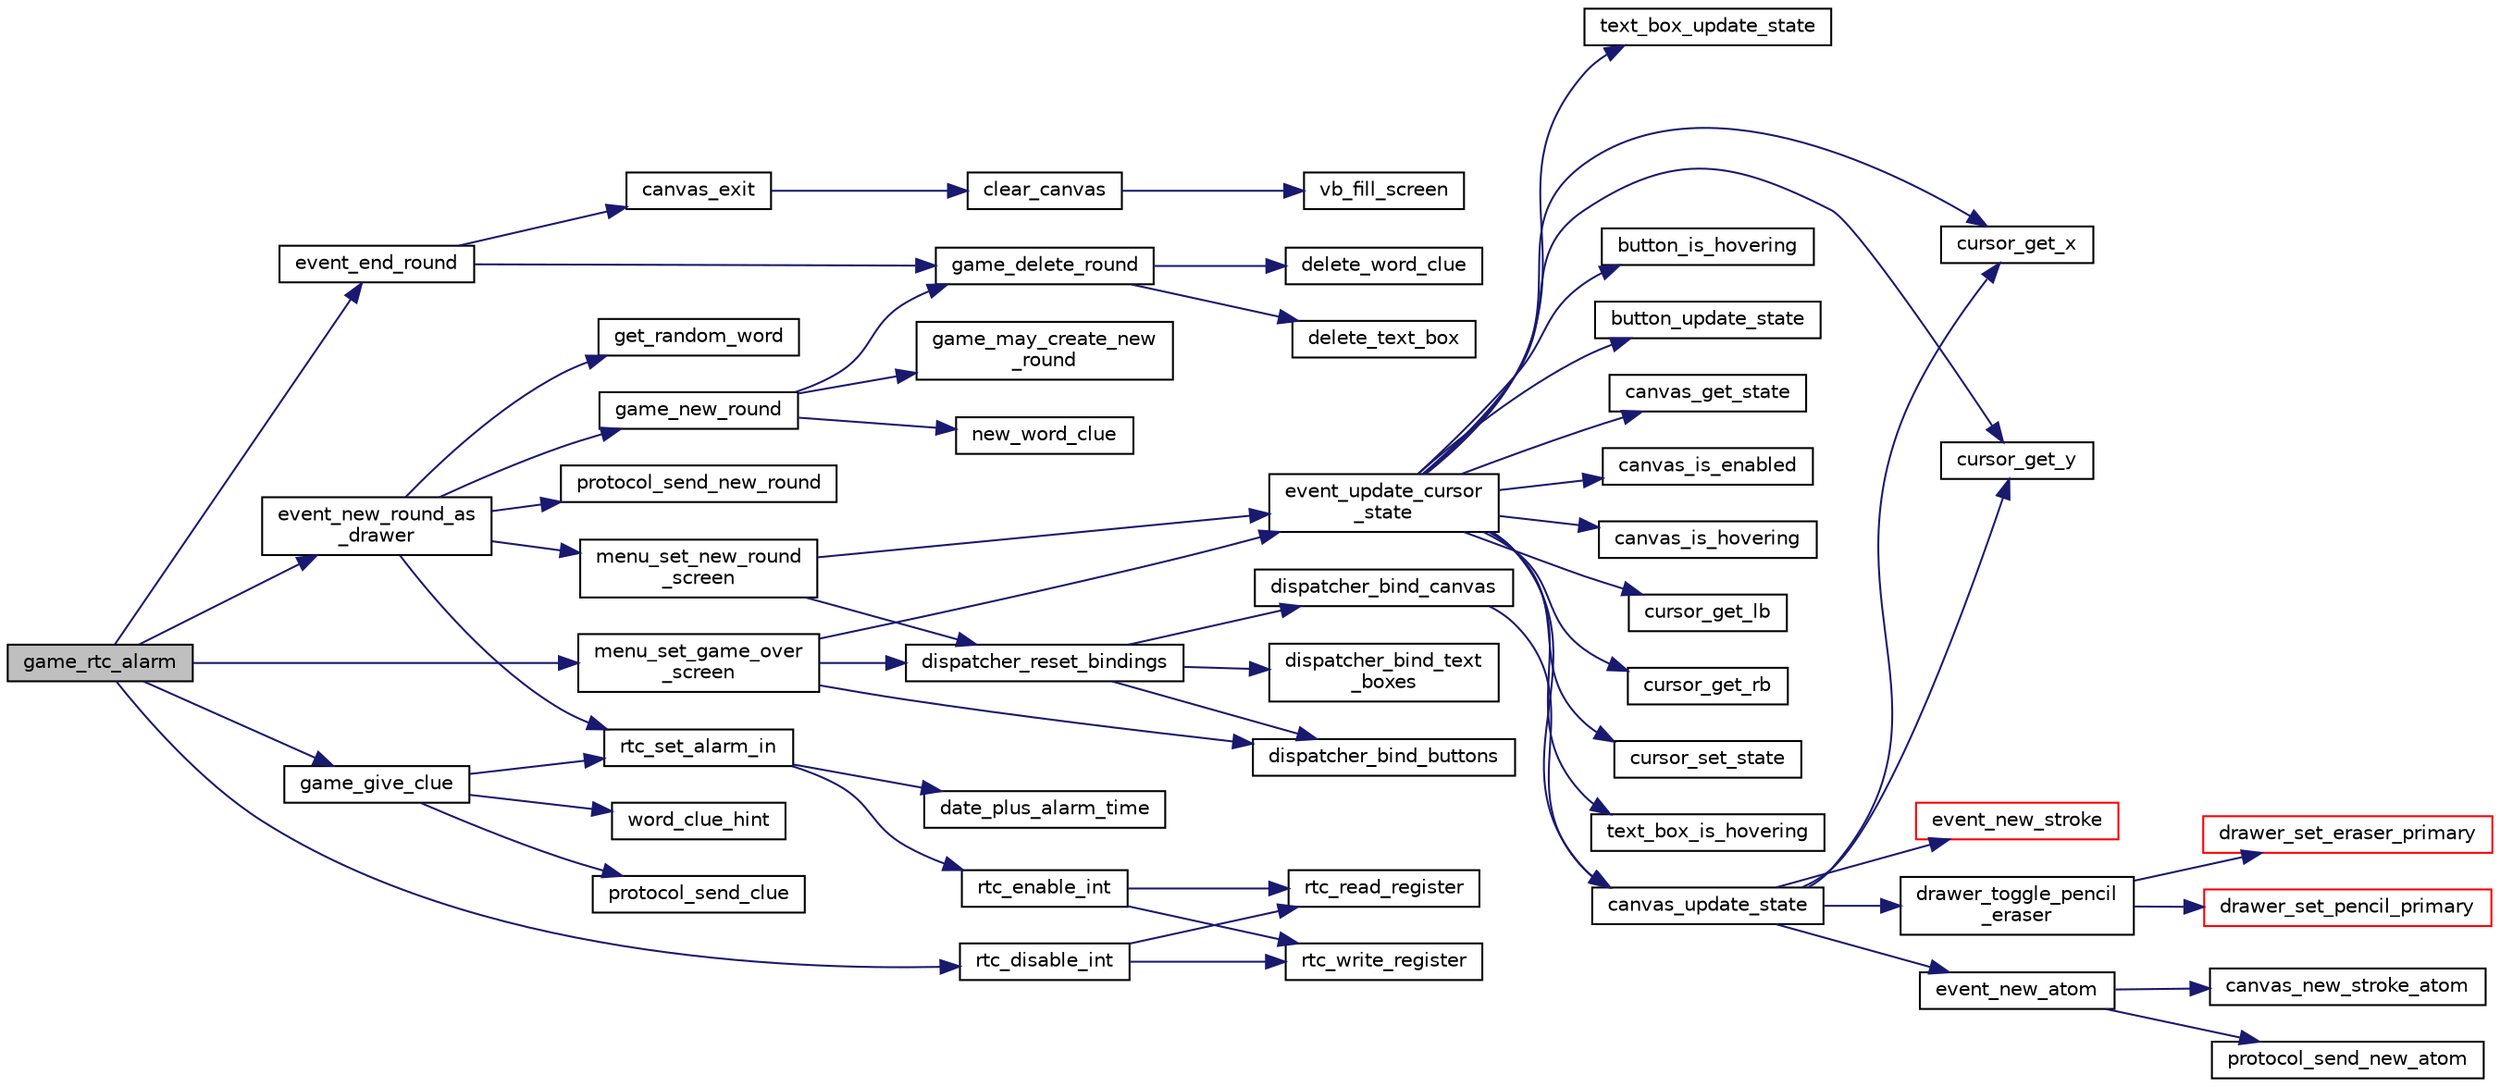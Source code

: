 digraph "game_rtc_alarm"
{
 // LATEX_PDF_SIZE
  edge [fontname="Helvetica",fontsize="10",labelfontname="Helvetica",labelfontsize="10"];
  node [fontname="Helvetica",fontsize="10",shape=record];
  rankdir="LR";
  Node1 [label="game_rtc_alarm",height=0.2,width=0.4,color="black", fillcolor="grey75", style="filled", fontcolor="black",tooltip="Updates the game due to a rtc alarm interrupt."];
  Node1 -> Node2 [color="midnightblue",fontsize="10",style="solid",fontname="Helvetica"];
  Node2 [label="event_end_round",height=0.2,width=0.4,color="black", fillcolor="white", style="filled",URL="$group__dispatcher.html#ga9deb57c84899da9b6fa12f3e5d4feccf",tooltip="Ends the current round."];
  Node2 -> Node3 [color="midnightblue",fontsize="10",style="solid",fontname="Helvetica"];
  Node3 [label="canvas_exit",height=0.2,width=0.4,color="black", fillcolor="white", style="filled",URL="$group__canvas.html#ga70d19351c72c49f89e040a1fb90897c3",tooltip="Exits the canvas and frees the space allocated in memory to store its buffer."];
  Node3 -> Node4 [color="midnightblue",fontsize="10",style="solid",fontname="Helvetica"];
  Node4 [label="clear_canvas",height=0.2,width=0.4,color="black", fillcolor="white", style="filled",URL="$group__canvas.html#ga5b31467d787bcd9102fc76dff6aaa4ab",tooltip="Clears all the canvas strokes."];
  Node4 -> Node5 [color="midnightblue",fontsize="10",style="solid",fontname="Helvetica"];
  Node5 [label="vb_fill_screen",height=0.2,width=0.4,color="black", fillcolor="white", style="filled",URL="$group__graphics.html#ga1c6f059671dcd7284a5e4edda52ce870",tooltip="Fills the given buffer with the given color."];
  Node2 -> Node6 [color="midnightblue",fontsize="10",style="solid",fontname="Helvetica"];
  Node6 [label="game_delete_round",height=0.2,width=0.4,color="black", fillcolor="white", style="filled",URL="$group__game.html#gadede5f1c2e6f4a506c211cd8045dc449",tooltip="Deletes the current game round."];
  Node6 -> Node7 [color="midnightblue",fontsize="10",style="solid",fontname="Helvetica"];
  Node7 [label="delete_text_box",height=0.2,width=0.4,color="black", fillcolor="white", style="filled",URL="$group__textbox.html#ga2f207c8555da953e14b641615f2d9421",tooltip="Frees the space allocated in memory to store the content of a given text box."];
  Node6 -> Node8 [color="midnightblue",fontsize="10",style="solid",fontname="Helvetica"];
  Node8 [label="delete_word_clue",height=0.2,width=0.4,color="black", fillcolor="white", style="filled",URL="$group__clue.html#ga0425307d69028408fcaad6cf23e7a13a",tooltip="Frees the space allocated in memory to store the content of a given word clue."];
  Node1 -> Node9 [color="midnightblue",fontsize="10",style="solid",fontname="Helvetica"];
  Node9 [label="event_new_round_as\l_drawer",height=0.2,width=0.4,color="black", fillcolor="white", style="filled",URL="$group__dispatcher.html#gabf03a39eb157e349de01d6a6cb7fa196",tooltip="Starts a new round as DRAWER (role_t)."];
  Node9 -> Node10 [color="midnightblue",fontsize="10",style="solid",fontname="Helvetica"];
  Node10 [label="game_new_round",height=0.2,width=0.4,color="black", fillcolor="white", style="filled",URL="$group__game.html#gab01706a4b71bd825fc64ce7032ff115c",tooltip="Creates a new round."];
  Node10 -> Node6 [color="midnightblue",fontsize="10",style="solid",fontname="Helvetica"];
  Node10 -> Node11 [color="midnightblue",fontsize="10",style="solid",fontname="Helvetica"];
  Node11 [label="game_may_create_new\l_round",height=0.2,width=0.4,color="black", fillcolor="white", style="filled",URL="$group__game.html#gaaf13ffc234d82a3a9acf2206c7e09e48",tooltip="Checks if a new round may be created."];
  Node10 -> Node12 [color="midnightblue",fontsize="10",style="solid",fontname="Helvetica"];
  Node12 [label="new_word_clue",height=0.2,width=0.4,color="black", fillcolor="white", style="filled",URL="$group__clue.html#ga3396d068c7b71ed4e7b6d8ddebd76ece",tooltip="Initializes new word clue."];
  Node9 -> Node13 [color="midnightblue",fontsize="10",style="solid",fontname="Helvetica"];
  Node13 [label="get_random_word",height=0.2,width=0.4,color="black", fillcolor="white", style="filled",URL="$group__game.html#ga0b1a4ee04ae4ee617b88138303516690",tooltip="Gets a random word from the internal word list."];
  Node9 -> Node14 [color="midnightblue",fontsize="10",style="solid",fontname="Helvetica"];
  Node14 [label="menu_set_new_round\l_screen",height=0.2,width=0.4,color="black", fillcolor="white", style="filled",URL="$group__menu.html#ga0b4d8c6b87adac99529e3dce59857aaa",tooltip="Sets the menu to new round screen according to the given player role."];
  Node14 -> Node15 [color="midnightblue",fontsize="10",style="solid",fontname="Helvetica"];
  Node15 [label="dispatcher_reset_bindings",height=0.2,width=0.4,color="black", fillcolor="white", style="filled",URL="$group__dispatcher.html#gab9458678bdcdc4f0ff458f8a9b27c638",tooltip="Resets all dispatcher bindings."];
  Node15 -> Node16 [color="midnightblue",fontsize="10",style="solid",fontname="Helvetica"];
  Node16 [label="dispatcher_bind_buttons",height=0.2,width=0.4,color="black", fillcolor="white", style="filled",URL="$group__dispatcher.html#ga09a194e07832b8e7984e1b50d9722a80",tooltip="Binds the given buttons to the dispatcher."];
  Node15 -> Node17 [color="midnightblue",fontsize="10",style="solid",fontname="Helvetica"];
  Node17 [label="dispatcher_bind_canvas",height=0.2,width=0.4,color="black", fillcolor="white", style="filled",URL="$group__dispatcher.html#gab72c16c8547625b6dde1d4626b3c9c99",tooltip="Binds or unbinds the canvas to the dispatcher."];
  Node17 -> Node18 [color="midnightblue",fontsize="10",style="solid",fontname="Helvetica"];
  Node18 [label="canvas_update_state",height=0.2,width=0.4,color="black", fillcolor="white", style="filled",URL="$group__canvas.html#ga95661aa91869ceace06141f45c078210",tooltip="Updates the state of the canvas according to given mouse info."];
  Node18 -> Node19 [color="midnightblue",fontsize="10",style="solid",fontname="Helvetica"];
  Node19 [label="cursor_get_x",height=0.2,width=0.4,color="black", fillcolor="white", style="filled",URL="$group__cursor.html#ga479cd0880892e002681b109c7a712c04",tooltip="Gets cursor x coordinate."];
  Node18 -> Node20 [color="midnightblue",fontsize="10",style="solid",fontname="Helvetica"];
  Node20 [label="cursor_get_y",height=0.2,width=0.4,color="black", fillcolor="white", style="filled",URL="$group__cursor.html#ga15c1a0816c95ad240b94dc15480b403a",tooltip="Gets cursor y coordinate."];
  Node18 -> Node21 [color="midnightblue",fontsize="10",style="solid",fontname="Helvetica"];
  Node21 [label="drawer_toggle_pencil\l_eraser",height=0.2,width=0.4,color="black", fillcolor="white", style="filled",URL="$group__game.html#ga2a86959de5de66b3881ada72cf3a5850",tooltip="Switches the tool used (pencil/eraser) if this player is the drawer."];
  Node21 -> Node22 [color="midnightblue",fontsize="10",style="solid",fontname="Helvetica"];
  Node22 [label="drawer_set_eraser_primary",height=0.2,width=0.4,color="red", fillcolor="white", style="filled",URL="$group__game.html#gad2612affb6e1d0b40f1972a751ad6674",tooltip="Sets the eraser primary if this player is the drawer."];
  Node21 -> Node25 [color="midnightblue",fontsize="10",style="solid",fontname="Helvetica"];
  Node25 [label="drawer_set_pencil_primary",height=0.2,width=0.4,color="red", fillcolor="white", style="filled",URL="$group__game.html#gab09c1e5c83d1408799b41ae9863259ef",tooltip="Sets the pencil primary if this player is the drawer."];
  Node18 -> Node26 [color="midnightblue",fontsize="10",style="solid",fontname="Helvetica"];
  Node26 [label="event_new_atom",height=0.2,width=0.4,color="black", fillcolor="white", style="filled",URL="$group__dispatcher.html#ga36337f8ccb7dcd6324010125bcf42dc1",tooltip="Adds a new atom to the stroke being drawn in the canvas and notifies the other player."];
  Node26 -> Node27 [color="midnightblue",fontsize="10",style="solid",fontname="Helvetica"];
  Node27 [label="canvas_new_stroke_atom",height=0.2,width=0.4,color="black", fillcolor="white", style="filled",URL="$group__canvas.html#ga9635fd19e44c814f55f50eb213d6b6b3",tooltip="Adds a new atom to the current stroke."];
  Node26 -> Node28 [color="midnightblue",fontsize="10",style="solid",fontname="Helvetica"];
  Node28 [label="protocol_send_new_atom",height=0.2,width=0.4,color="black", fillcolor="white", style="filled",URL="$group__protocol.html#ga0ef9e0d21713f79d9c42f68b435d209a",tooltip="Sends a message of type MSG_DRAW_ATOM."];
  Node18 -> Node29 [color="midnightblue",fontsize="10",style="solid",fontname="Helvetica"];
  Node29 [label="event_new_stroke",height=0.2,width=0.4,color="red", fillcolor="white", style="filled",URL="$group__dispatcher.html#ga4aeb5b63078cf7887e70a0696e5427e2",tooltip="Starts drawing new stroke in the canvas and notifies the other player."];
  Node15 -> Node34 [color="midnightblue",fontsize="10",style="solid",fontname="Helvetica"];
  Node34 [label="dispatcher_bind_text\l_boxes",height=0.2,width=0.4,color="black", fillcolor="white", style="filled",URL="$group__dispatcher.html#ga4701c82e8ae5bf8fa045347e26aefb74",tooltip="Binds the given text boxes to the dispatcher."];
  Node14 -> Node35 [color="midnightblue",fontsize="10",style="solid",fontname="Helvetica"];
  Node35 [label="event_update_cursor\l_state",height=0.2,width=0.4,color="black", fillcolor="white", style="filled",URL="$group__dispatcher.html#ga1870958649b46017847735537a5701e1",tooltip="Updates the cursor state and updates the game according to it."];
  Node35 -> Node36 [color="midnightblue",fontsize="10",style="solid",fontname="Helvetica"];
  Node36 [label="button_is_hovering",height=0.2,width=0.4,color="black", fillcolor="white", style="filled",URL="$group__button.html#ga08826459f45b21d883c8b46751193280",tooltip="Checks if the given coordinates are inside the limits of a given button."];
  Node35 -> Node37 [color="midnightblue",fontsize="10",style="solid",fontname="Helvetica"];
  Node37 [label="button_update_state",height=0.2,width=0.4,color="black", fillcolor="white", style="filled",URL="$group__button.html#ga9d70332e21de7ab70afff4fa96fb69d4",tooltip="Updates the state of a given button according to given mouse info."];
  Node35 -> Node38 [color="midnightblue",fontsize="10",style="solid",fontname="Helvetica"];
  Node38 [label="canvas_get_state",height=0.2,width=0.4,color="black", fillcolor="white", style="filled",URL="$group__canvas.html#ga2f87deffc6dca6f0ee25d5cd1c3bdd40",tooltip="Gets the current canvas state."];
  Node35 -> Node39 [color="midnightblue",fontsize="10",style="solid",fontname="Helvetica"];
  Node39 [label="canvas_is_enabled",height=0.2,width=0.4,color="black", fillcolor="white", style="filled",URL="$group__canvas.html#gaff7e5e6e51cce443e068e88722d00bbb",tooltip="Checks if canvas is enabled, that is, if it allows the user to draw."];
  Node35 -> Node40 [color="midnightblue",fontsize="10",style="solid",fontname="Helvetica"];
  Node40 [label="canvas_is_hovering",height=0.2,width=0.4,color="black", fillcolor="white", style="filled",URL="$group__canvas.html#ga4b7509d83889d7a4a67e0d72e6f2e096",tooltip="Checks if the given coordinates are inside the limits of the canvas."];
  Node35 -> Node18 [color="midnightblue",fontsize="10",style="solid",fontname="Helvetica"];
  Node35 -> Node41 [color="midnightblue",fontsize="10",style="solid",fontname="Helvetica"];
  Node41 [label="cursor_get_lb",height=0.2,width=0.4,color="black", fillcolor="white", style="filled",URL="$group__cursor.html#gac0fa742a26e68888018245125c26d5d6",tooltip="Gets the left button state. (either pressed or not)"];
  Node35 -> Node42 [color="midnightblue",fontsize="10",style="solid",fontname="Helvetica"];
  Node42 [label="cursor_get_rb",height=0.2,width=0.4,color="black", fillcolor="white", style="filled",URL="$group__cursor.html#ga7da23fec369ac0db044e35d1ff1fb95c",tooltip="Gets the right button state. (either pressed or not)"];
  Node35 -> Node19 [color="midnightblue",fontsize="10",style="solid",fontname="Helvetica"];
  Node35 -> Node20 [color="midnightblue",fontsize="10",style="solid",fontname="Helvetica"];
  Node35 -> Node43 [color="midnightblue",fontsize="10",style="solid",fontname="Helvetica"];
  Node43 [label="cursor_set_state",height=0.2,width=0.4,color="black", fillcolor="white", style="filled",URL="$group__cursor.html#ga76ed8ba253d1ffd6ef14da30591ad15f",tooltip="Sets the cursor state."];
  Node35 -> Node44 [color="midnightblue",fontsize="10",style="solid",fontname="Helvetica"];
  Node44 [label="text_box_is_hovering",height=0.2,width=0.4,color="black", fillcolor="white", style="filled",URL="$group__textbox.html#ga33353114ce71e80ee90b18827c53f717",tooltip="Checks if the given coordinates are inside the limits of a given text box."];
  Node35 -> Node45 [color="midnightblue",fontsize="10",style="solid",fontname="Helvetica"];
  Node45 [label="text_box_update_state",height=0.2,width=0.4,color="black", fillcolor="white", style="filled",URL="$group__textbox.html#gaf810b80df21aa5e7259b8fc8815238f5",tooltip="Updates the state of a given text box according to given mouse info."];
  Node9 -> Node46 [color="midnightblue",fontsize="10",style="solid",fontname="Helvetica"];
  Node46 [label="protocol_send_new_round",height=0.2,width=0.4,color="black", fillcolor="white", style="filled",URL="$group__protocol.html#ga01435947f6aba6894dd82d6ec005f9fe",tooltip="Sends a message of type MSG_NEW_ROUND."];
  Node9 -> Node47 [color="midnightblue",fontsize="10",style="solid",fontname="Helvetica"];
  Node47 [label="rtc_set_alarm_in",height=0.2,width=0.4,color="black", fillcolor="white", style="filled",URL="$group__rtc.html#ga49dc9bc6e37a97deaf7ee0dc0f9110e1",tooltip="Sets an alarm with remaining time to alarm from now."];
  Node47 -> Node48 [color="midnightblue",fontsize="10",style="solid",fontname="Helvetica"];
  Node48 [label="date_plus_alarm_time",height=0.2,width=0.4,color="black", fillcolor="white", style="filled",URL="$group__date.html#gacf12b565d3e4489dd6026ce1ee6b5ebc",tooltip="Adds a date_t to a rtc_alarm_time_t."];
  Node47 -> Node49 [color="midnightblue",fontsize="10",style="solid",fontname="Helvetica"];
  Node49 [label="rtc_enable_int",height=0.2,width=0.4,color="black", fillcolor="white", style="filled",URL="$group__rtc.html#ga2780c6d57b30b6d1804927a1d5c1dd1b",tooltip="Enables a type of interrupt with the given configuration."];
  Node49 -> Node50 [color="midnightblue",fontsize="10",style="solid",fontname="Helvetica"];
  Node50 [label="rtc_read_register",height=0.2,width=0.4,color="black", fillcolor="white", style="filled",URL="$group__rtc.html#gaeb22f43773d6e29365a07f7f847dfbb9",tooltip="Reads data from a RTC register."];
  Node49 -> Node51 [color="midnightblue",fontsize="10",style="solid",fontname="Helvetica"];
  Node51 [label="rtc_write_register",height=0.2,width=0.4,color="black", fillcolor="white", style="filled",URL="$group__rtc.html#ga30aa093c07ae9ee5626c2a50a40641d1",tooltip="Writes data to a RTC register."];
  Node1 -> Node52 [color="midnightblue",fontsize="10",style="solid",fontname="Helvetica"];
  Node52 [label="game_give_clue",height=0.2,width=0.4,color="black", fillcolor="white", style="filled",URL="$group__game.html#ga82a8aa816fdf22cb3d705dfa56c594f7",tooltip="Reveals another character in the word clue and notifies the other player."];
  Node52 -> Node53 [color="midnightblue",fontsize="10",style="solid",fontname="Helvetica"];
  Node53 [label="protocol_send_clue",height=0.2,width=0.4,color="black", fillcolor="white", style="filled",URL="$group__protocol.html#gafadb8c0242e740b68757640ed9d026fd",tooltip="Sends a message of type MSG_CLUE."];
  Node52 -> Node47 [color="midnightblue",fontsize="10",style="solid",fontname="Helvetica"];
  Node52 -> Node54 [color="midnightblue",fontsize="10",style="solid",fontname="Helvetica"];
  Node54 [label="word_clue_hint",height=0.2,width=0.4,color="black", fillcolor="white", style="filled",URL="$group__clue.html#gaa1bfb55e74e59e1c571b12d25a3d60b1",tooltip="Randomly hints a new char in the given word clue."];
  Node1 -> Node55 [color="midnightblue",fontsize="10",style="solid",fontname="Helvetica"];
  Node55 [label="menu_set_game_over\l_screen",height=0.2,width=0.4,color="black", fillcolor="white", style="filled",URL="$group__menu.html#ga6331f4f3fee92d6495fd79aa17f59777",tooltip="Sets the menu to the game over screen."];
  Node55 -> Node16 [color="midnightblue",fontsize="10",style="solid",fontname="Helvetica"];
  Node55 -> Node15 [color="midnightblue",fontsize="10",style="solid",fontname="Helvetica"];
  Node55 -> Node35 [color="midnightblue",fontsize="10",style="solid",fontname="Helvetica"];
  Node1 -> Node56 [color="midnightblue",fontsize="10",style="solid",fontname="Helvetica"];
  Node56 [label="rtc_disable_int",height=0.2,width=0.4,color="black", fillcolor="white", style="filled",URL="$group__rtc.html#gad0e26524911e8ec8710cd8364fcd924a",tooltip="Disables a type of interrupt."];
  Node56 -> Node50 [color="midnightblue",fontsize="10",style="solid",fontname="Helvetica"];
  Node56 -> Node51 [color="midnightblue",fontsize="10",style="solid",fontname="Helvetica"];
}
